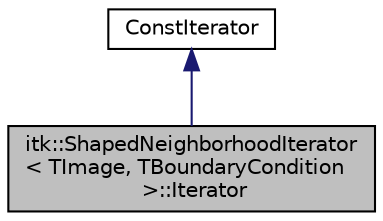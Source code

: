 digraph "itk::ShapedNeighborhoodIterator&lt; TImage, TBoundaryCondition &gt;::Iterator"
{
 // LATEX_PDF_SIZE
  edge [fontname="Helvetica",fontsize="10",labelfontname="Helvetica",labelfontsize="10"];
  node [fontname="Helvetica",fontsize="10",shape=record];
  Node1 [label="itk::ShapedNeighborhoodIterator\l\< TImage, TBoundaryCondition\l \>::Iterator",height=0.2,width=0.4,color="black", fillcolor="grey75", style="filled", fontcolor="black",tooltip=" "];
  Node2 -> Node1 [dir="back",color="midnightblue",fontsize="10",style="solid",fontname="Helvetica"];
  Node2 [label="ConstIterator",height=0.2,width=0.4,color="black", fillcolor="white", style="filled",tooltip=" "];
}

